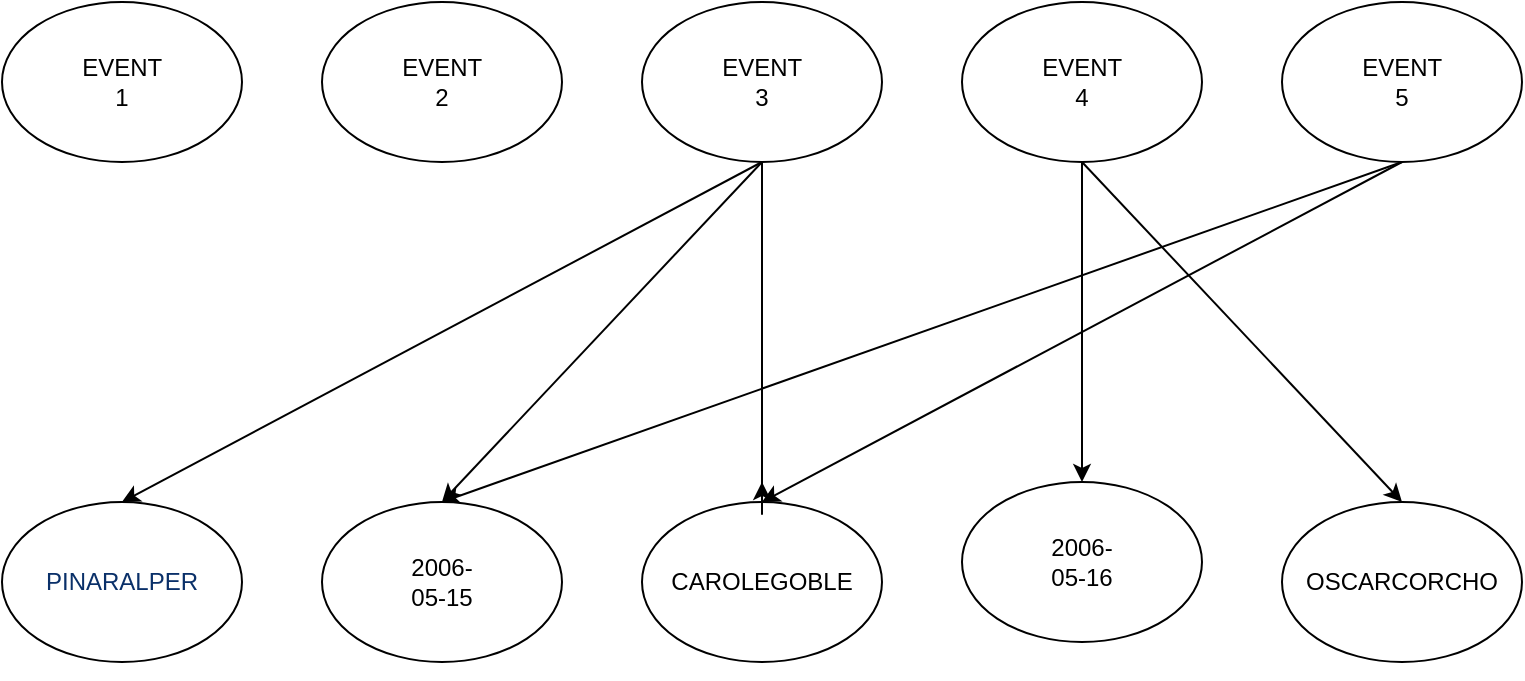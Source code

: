 <mxfile version="15.2.9" type="github">
  <diagram id="pOJiQdmHAIXQLhJW4bCQ" name="Page-1">
    <mxGraphModel dx="1303" dy="727" grid="1" gridSize="10" guides="1" tooltips="1" connect="1" arrows="1" fold="1" page="1" pageScale="1" pageWidth="827" pageHeight="1169" math="0" shadow="0">
      <root>
        <mxCell id="0" />
        <mxCell id="1" parent="0" />
        <mxCell id="gdhfUJUkiknWJ6vqBpCv-2" value="" style="ellipse;whiteSpace=wrap;html=1;" vertex="1" parent="1">
          <mxGeometry x="20" y="40" width="120" height="80" as="geometry" />
        </mxCell>
        <mxCell id="gdhfUJUkiknWJ6vqBpCv-3" value="" style="ellipse;whiteSpace=wrap;html=1;" vertex="1" parent="1">
          <mxGeometry x="180" y="40" width="120" height="80" as="geometry" />
        </mxCell>
        <mxCell id="gdhfUJUkiknWJ6vqBpCv-4" value="" style="ellipse;whiteSpace=wrap;html=1;" vertex="1" parent="1">
          <mxGeometry x="340" y="40" width="120" height="80" as="geometry" />
        </mxCell>
        <mxCell id="gdhfUJUkiknWJ6vqBpCv-5" value="" style="ellipse;whiteSpace=wrap;html=1;" vertex="1" parent="1">
          <mxGeometry x="500" y="40" width="120" height="80" as="geometry" />
        </mxCell>
        <mxCell id="gdhfUJUkiknWJ6vqBpCv-6" value="" style="ellipse;whiteSpace=wrap;html=1;" vertex="1" parent="1">
          <mxGeometry x="660" y="40" width="120" height="80" as="geometry" />
        </mxCell>
        <mxCell id="gdhfUJUkiknWJ6vqBpCv-14" value="" style="ellipse;whiteSpace=wrap;html=1;" vertex="1" parent="1">
          <mxGeometry x="20" y="290" width="120" height="80" as="geometry" />
        </mxCell>
        <mxCell id="gdhfUJUkiknWJ6vqBpCv-15" value="" style="ellipse;whiteSpace=wrap;html=1;" vertex="1" parent="1">
          <mxGeometry x="340" y="290" width="120" height="80" as="geometry" />
        </mxCell>
        <mxCell id="gdhfUJUkiknWJ6vqBpCv-16" value="" style="ellipse;whiteSpace=wrap;html=1;" vertex="1" parent="1">
          <mxGeometry x="660" y="290" width="120" height="80" as="geometry" />
        </mxCell>
        <mxCell id="gdhfUJUkiknWJ6vqBpCv-18" value="" style="endArrow=classic;html=1;entryX=0.5;entryY=0;entryDx=0;entryDy=0;" edge="1" parent="1" target="gdhfUJUkiknWJ6vqBpCv-16">
          <mxGeometry width="50" height="50" relative="1" as="geometry">
            <mxPoint x="560" y="120" as="sourcePoint" />
            <mxPoint x="670" y="140" as="targetPoint" />
          </mxGeometry>
        </mxCell>
        <mxCell id="gdhfUJUkiknWJ6vqBpCv-19" value="" style="endArrow=classic;html=1;exitX=0.5;exitY=1;exitDx=0;exitDy=0;entryX=0.5;entryY=0;entryDx=0;entryDy=0;" edge="1" parent="1" source="gdhfUJUkiknWJ6vqBpCv-5" target="gdhfUJUkiknWJ6vqBpCv-46">
          <mxGeometry width="50" height="50" relative="1" as="geometry">
            <mxPoint x="370" y="250" as="sourcePoint" />
            <mxPoint x="560" y="300" as="targetPoint" />
          </mxGeometry>
        </mxCell>
        <mxCell id="gdhfUJUkiknWJ6vqBpCv-20" value="" style="endArrow=classic;html=1;" edge="1" parent="1">
          <mxGeometry width="50" height="50" relative="1" as="geometry">
            <mxPoint x="400" y="120" as="sourcePoint" />
            <mxPoint x="400" y="280" as="targetPoint" />
            <Array as="points">
              <mxPoint x="400" y="300" />
            </Array>
          </mxGeometry>
        </mxCell>
        <mxCell id="gdhfUJUkiknWJ6vqBpCv-21" value="" style="endArrow=classic;html=1;entryX=0.5;entryY=0;entryDx=0;entryDy=0;" edge="1" parent="1" target="gdhfUJUkiknWJ6vqBpCv-14">
          <mxGeometry width="50" height="50" relative="1" as="geometry">
            <mxPoint x="400" y="120" as="sourcePoint" />
            <mxPoint x="500" y="130" as="targetPoint" />
          </mxGeometry>
        </mxCell>
        <mxCell id="gdhfUJUkiknWJ6vqBpCv-22" value="" style="endArrow=classic;html=1;exitX=0.5;exitY=1;exitDx=0;exitDy=0;entryX=0.5;entryY=0;entryDx=0;entryDy=0;" edge="1" parent="1" source="gdhfUJUkiknWJ6vqBpCv-4" target="gdhfUJUkiknWJ6vqBpCv-39">
          <mxGeometry width="50" height="50" relative="1" as="geometry">
            <mxPoint x="370" y="250" as="sourcePoint" />
            <mxPoint x="240" y="300" as="targetPoint" />
          </mxGeometry>
        </mxCell>
        <mxCell id="gdhfUJUkiknWJ6vqBpCv-23" value="" style="endArrow=classic;html=1;exitX=0.5;exitY=1;exitDx=0;exitDy=0;" edge="1" parent="1" source="gdhfUJUkiknWJ6vqBpCv-6">
          <mxGeometry width="50" height="50" relative="1" as="geometry">
            <mxPoint x="370" y="250" as="sourcePoint" />
            <mxPoint x="400" y="290" as="targetPoint" />
          </mxGeometry>
        </mxCell>
        <mxCell id="gdhfUJUkiknWJ6vqBpCv-24" value="" style="endArrow=classic;html=1;" edge="1" parent="1">
          <mxGeometry width="50" height="50" relative="1" as="geometry">
            <mxPoint x="720" y="120" as="sourcePoint" />
            <mxPoint x="240" y="290" as="targetPoint" />
          </mxGeometry>
        </mxCell>
        <mxCell id="gdhfUJUkiknWJ6vqBpCv-25" value="EVENT 1" style="text;html=1;strokeColor=none;fillColor=none;align=center;verticalAlign=middle;whiteSpace=wrap;rounded=0;" vertex="1" parent="1">
          <mxGeometry x="60" y="70" width="40" height="20" as="geometry" />
        </mxCell>
        <mxCell id="gdhfUJUkiknWJ6vqBpCv-26" value="EVENT 2" style="text;html=1;strokeColor=none;fillColor=none;align=center;verticalAlign=middle;whiteSpace=wrap;rounded=0;" vertex="1" parent="1">
          <mxGeometry x="220" y="70" width="40" height="20" as="geometry" />
        </mxCell>
        <mxCell id="gdhfUJUkiknWJ6vqBpCv-27" value="EVENT 3" style="text;html=1;strokeColor=none;fillColor=none;align=center;verticalAlign=middle;whiteSpace=wrap;rounded=0;" vertex="1" parent="1">
          <mxGeometry x="380" y="70" width="40" height="20" as="geometry" />
        </mxCell>
        <mxCell id="gdhfUJUkiknWJ6vqBpCv-28" value="EVENT 4" style="text;html=1;strokeColor=none;fillColor=none;align=center;verticalAlign=middle;whiteSpace=wrap;rounded=0;" vertex="1" parent="1">
          <mxGeometry x="540" y="70" width="40" height="20" as="geometry" />
        </mxCell>
        <mxCell id="gdhfUJUkiknWJ6vqBpCv-29" value="EVENT 5" style="text;html=1;strokeColor=none;fillColor=none;align=center;verticalAlign=middle;whiteSpace=wrap;rounded=0;" vertex="1" parent="1">
          <mxGeometry x="700" y="70" width="40" height="20" as="geometry" />
        </mxCell>
        <mxCell id="gdhfUJUkiknWJ6vqBpCv-30" value="&lt;span style=&quot;color: rgb(10 , 48 , 105) ; font-family: , , &amp;#34;sf mono&amp;#34; , &amp;#34;menlo&amp;#34; , &amp;#34;consolas&amp;#34; , &amp;#34;liberation mono&amp;#34; , monospace ; background-color: rgb(255 , 255 , 255)&quot;&gt;PINARALPER&lt;/span&gt;" style="text;html=1;strokeColor=none;fillColor=none;align=center;verticalAlign=middle;whiteSpace=wrap;rounded=0;" vertex="1" parent="1">
          <mxGeometry x="60" y="320" width="40" height="20" as="geometry" />
        </mxCell>
        <mxCell id="gdhfUJUkiknWJ6vqBpCv-31" value="CAROLEGOBLE" style="text;html=1;strokeColor=none;fillColor=none;align=center;verticalAlign=middle;whiteSpace=wrap;rounded=0;" vertex="1" parent="1">
          <mxGeometry x="380" y="320" width="40" height="20" as="geometry" />
        </mxCell>
        <mxCell id="gdhfUJUkiknWJ6vqBpCv-33" style="edgeStyle=orthogonalEdgeStyle;rounded=0;orthogonalLoop=1;jettySize=auto;html=1;exitX=0.5;exitY=1;exitDx=0;exitDy=0;" edge="1" parent="1" source="gdhfUJUkiknWJ6vqBpCv-14" target="gdhfUJUkiknWJ6vqBpCv-14">
          <mxGeometry relative="1" as="geometry" />
        </mxCell>
        <mxCell id="gdhfUJUkiknWJ6vqBpCv-37" value="&lt;span style=&quot;color: rgb(36 , 41 , 47) ; font-family: , , &amp;#34;sf mono&amp;#34; , &amp;#34;menlo&amp;#34; , &amp;#34;consolas&amp;#34; , &amp;#34;liberation mono&amp;#34; , monospace ; background-color: rgb(255 , 255 , 255)&quot;&gt;2006-05-16&lt;/span&gt;" style="text;html=1;strokeColor=none;fillColor=none;align=center;verticalAlign=middle;whiteSpace=wrap;rounded=0;" vertex="1" parent="1">
          <mxGeometry x="540" y="320" width="40" height="20" as="geometry" />
        </mxCell>
        <mxCell id="gdhfUJUkiknWJ6vqBpCv-38" value="OSCARCORCHO" style="text;html=1;strokeColor=none;fillColor=none;align=center;verticalAlign=middle;whiteSpace=wrap;rounded=0;" vertex="1" parent="1">
          <mxGeometry x="700" y="320" width="40" height="20" as="geometry" />
        </mxCell>
        <mxCell id="gdhfUJUkiknWJ6vqBpCv-39" value="" style="ellipse;whiteSpace=wrap;html=1;" vertex="1" parent="1">
          <mxGeometry x="180" y="290" width="120" height="80" as="geometry" />
        </mxCell>
        <mxCell id="gdhfUJUkiknWJ6vqBpCv-45" value="2006-05-15" style="text;html=1;strokeColor=none;fillColor=none;align=center;verticalAlign=middle;whiteSpace=wrap;rounded=0;" vertex="1" parent="1">
          <mxGeometry x="220" y="320" width="40" height="20" as="geometry" />
        </mxCell>
        <mxCell id="gdhfUJUkiknWJ6vqBpCv-46" value="" style="ellipse;whiteSpace=wrap;html=1;" vertex="1" parent="1">
          <mxGeometry x="500" y="280" width="120" height="80" as="geometry" />
        </mxCell>
        <mxCell id="gdhfUJUkiknWJ6vqBpCv-48" value="2006-05-16" style="text;html=1;strokeColor=none;fillColor=none;align=center;verticalAlign=middle;whiteSpace=wrap;rounded=0;" vertex="1" parent="1">
          <mxGeometry x="540" y="310" width="40" height="20" as="geometry" />
        </mxCell>
      </root>
    </mxGraphModel>
  </diagram>
</mxfile>
